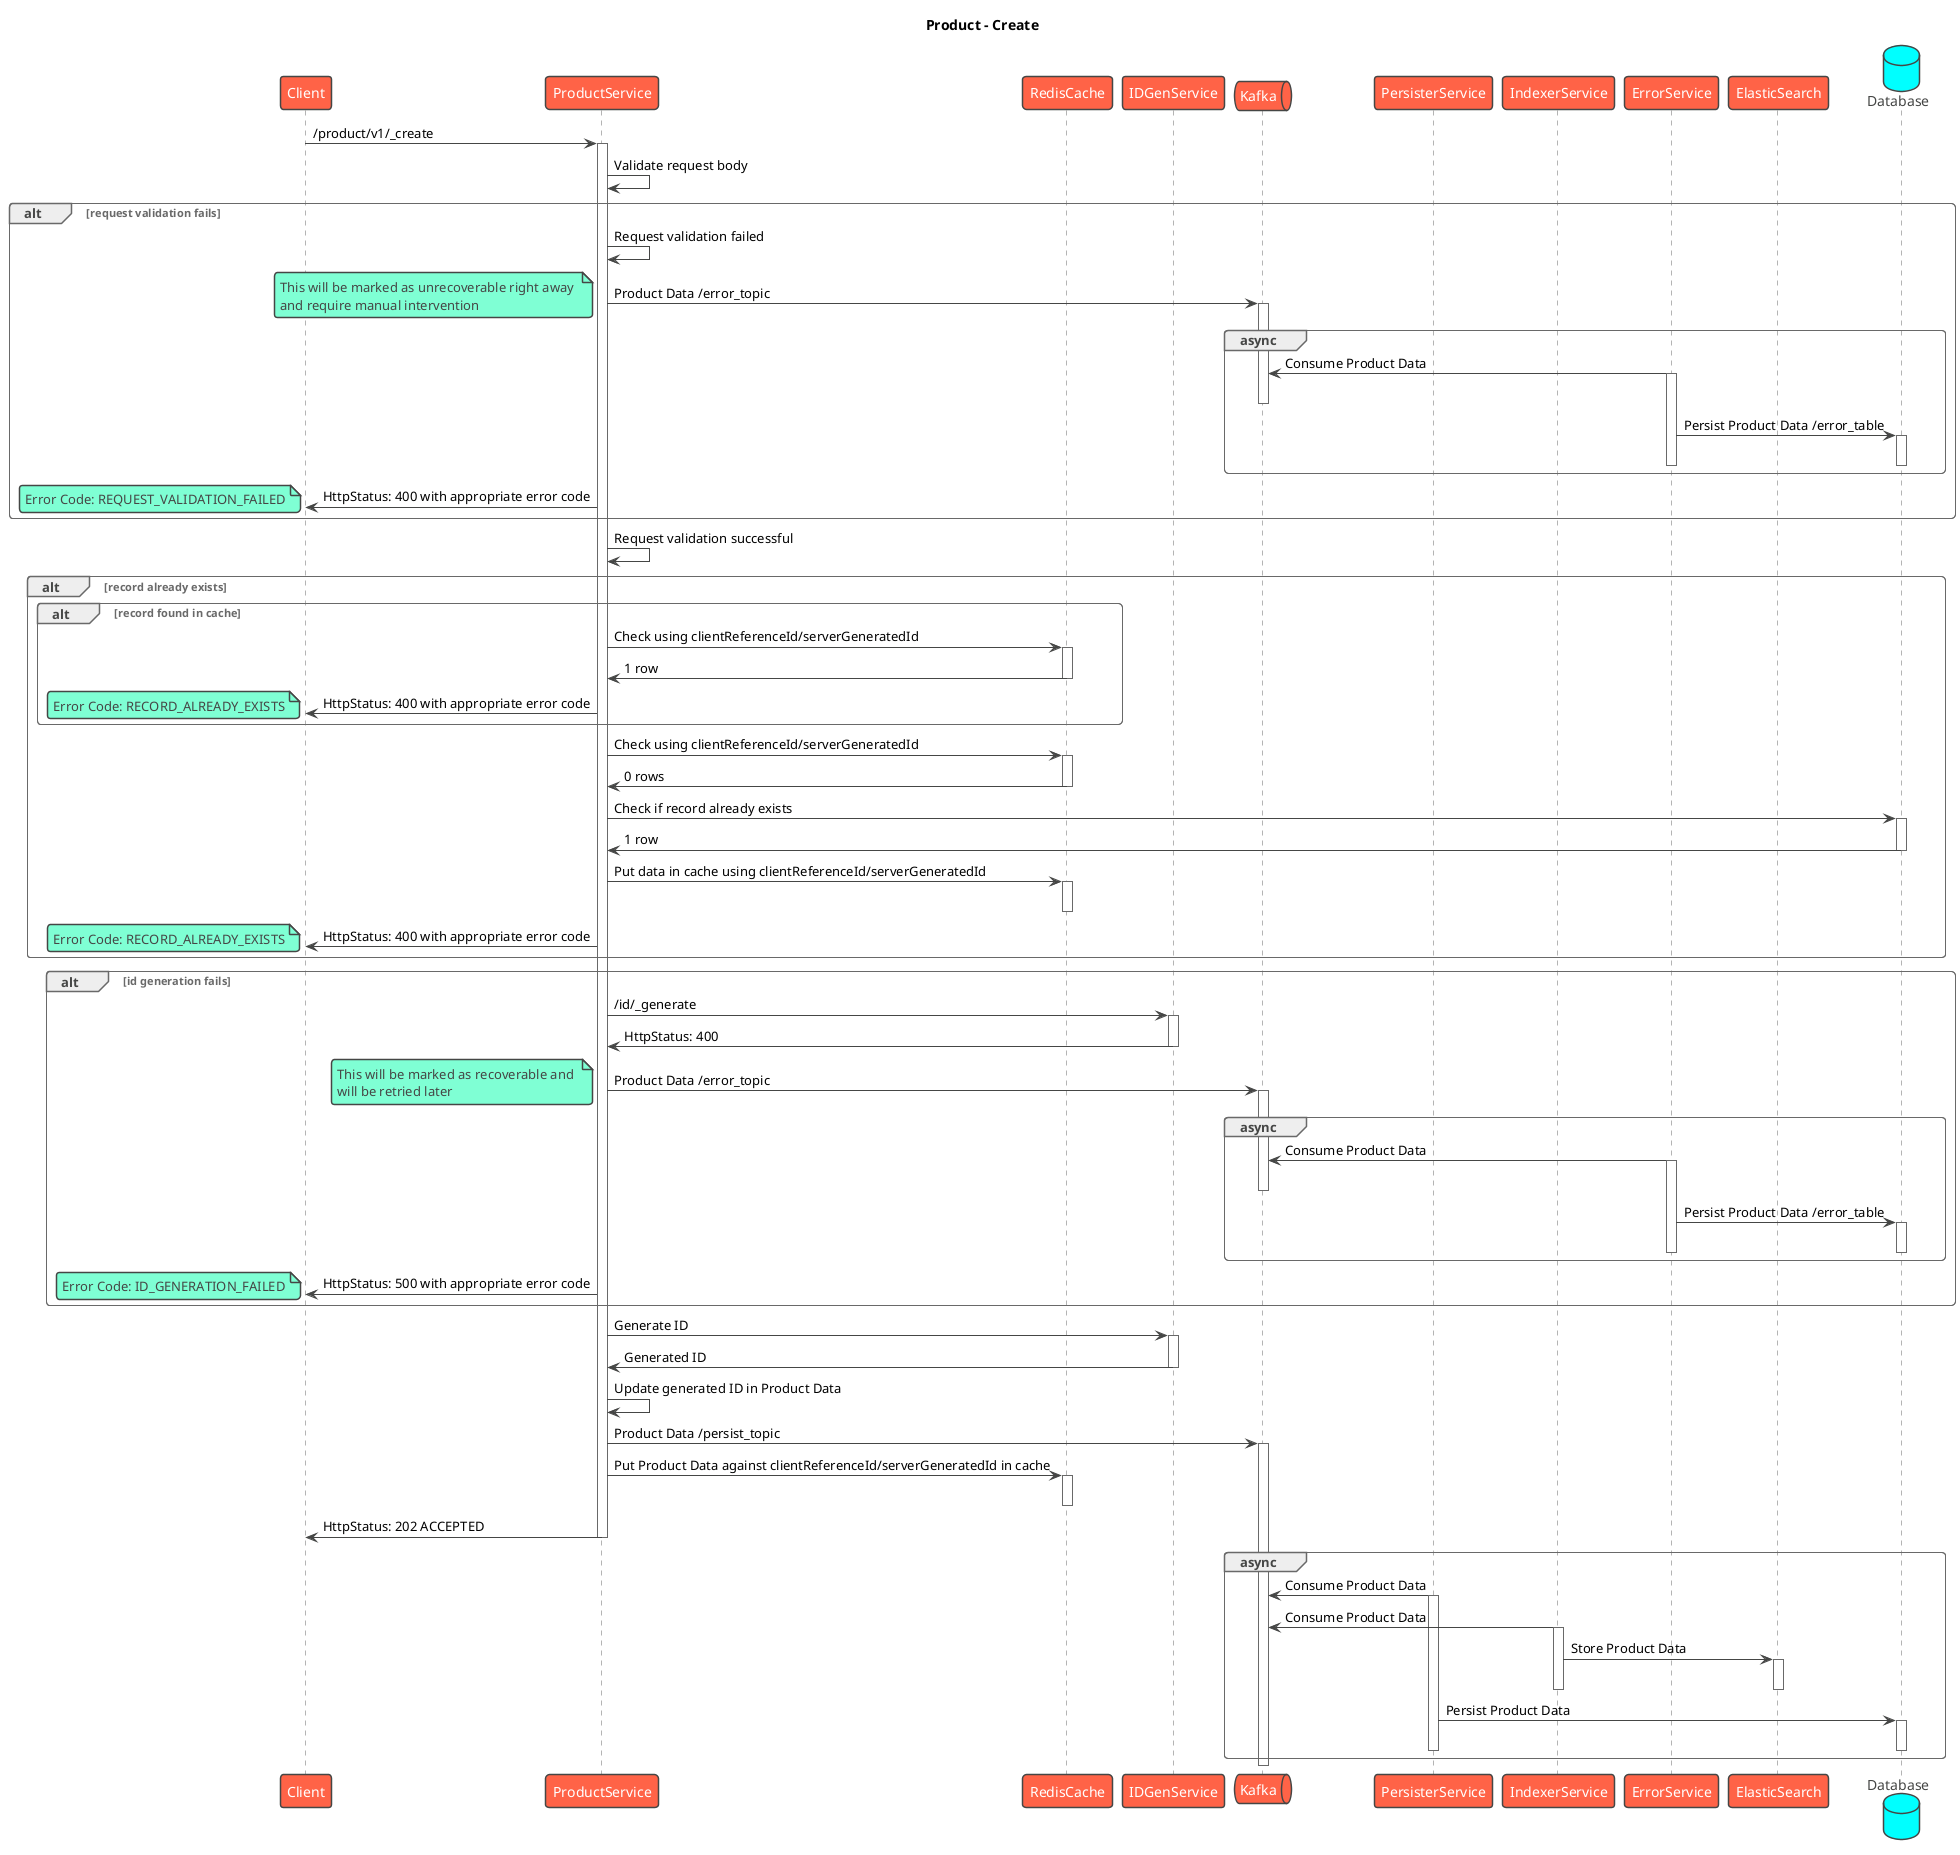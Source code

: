 @startuml
title Product - Create
!theme vibrant
participant Client as c
participant ProductService as s
participant RedisCache as rc
participant IDGenService as idgen
queue Kafka as k
participant PersisterService as prs
participant IndexerService as idx
participant ErrorService as es
participant ElasticSearch as el
database Database as db
c -> s : /product/v1/_create
activate s
s -> s: Validate request body
alt request validation fails
    s -> s: Request validation failed
    s -> k: Product Data /error_topic
    note left
        This will be marked as unrecoverable right away 
        and require manual intervention
    end note
    activate k
    group async
        es -> k: Consume Product Data
        activate es
        deactivate k
        es -> db: Persist Product Data /error_table
        activate db
        deactivate db
        deactivate es
    end
    s -> c: HttpStatus: 400 with appropriate error code
    note left
      Error Code: REQUEST_VALIDATION_FAILED
    end note
end
s -> s: Request validation successful
alt record already exists
    alt record found in cache
      s -> rc: Check using clientReferenceId/serverGeneratedId
      activate rc
      rc -> s: 1 row
      deactivate rc
      s -> c: HttpStatus: 400 with appropriate error code
      note left
          Error Code: RECORD_ALREADY_EXISTS
      end note
    end
    s -> rc: Check using clientReferenceId/serverGeneratedId
    activate rc
    rc -> s: 0 rows
    deactivate rc
    s -> db: Check if record already exists
    activate db
    db -> s: 1 row
    deactivate db
    s -> rc: Put data in cache using clientReferenceId/serverGeneratedId
    activate rc
    deactivate rc
    s -> c: HttpStatus: 400 with appropriate error code
    note left
        Error Code: RECORD_ALREADY_EXISTS
    end note
end
alt id generation fails
    s -> idgen: /id/_generate
    activate idgen
    idgen -> s: HttpStatus: 400
    deactivate idgen
    s -> k: Product Data /error_topic
    note left
        This will be marked as recoverable and 
        will be retried later
    end note
    activate k
    group async
        es -> k: Consume Product Data
        activate es
        deactivate k
        es -> db: Persist Product Data /error_table
        activate db
        deactivate db
        deactivate es
    end
    s -> c: HttpStatus: 500 with appropriate error code
    note left
      Error Code: ID_GENERATION_FAILED
    end note
end
s -> idgen: Generate ID
activate idgen
idgen -> s: Generated ID
deactivate idgen
s -> s: Update generated ID in Product Data
s -> k: Product Data /persist_topic
activate k
s -> rc: Put Product Data against clientReferenceId/serverGeneratedId in cache
activate rc
deactivate rc
s -> c: HttpStatus: 202 ACCEPTED
deactivate s
group async
    prs -> k: Consume Product Data
    activate prs
    idx -> k: Consume Product Data
    activate idx
    idx -> el: Store Product Data
    activate el
    deactivate el
    deactivate idx
    prs -> db: Persist Product Data
    activate db
    deactivate db
    deactivate prs
end
deactivate k
@enduml